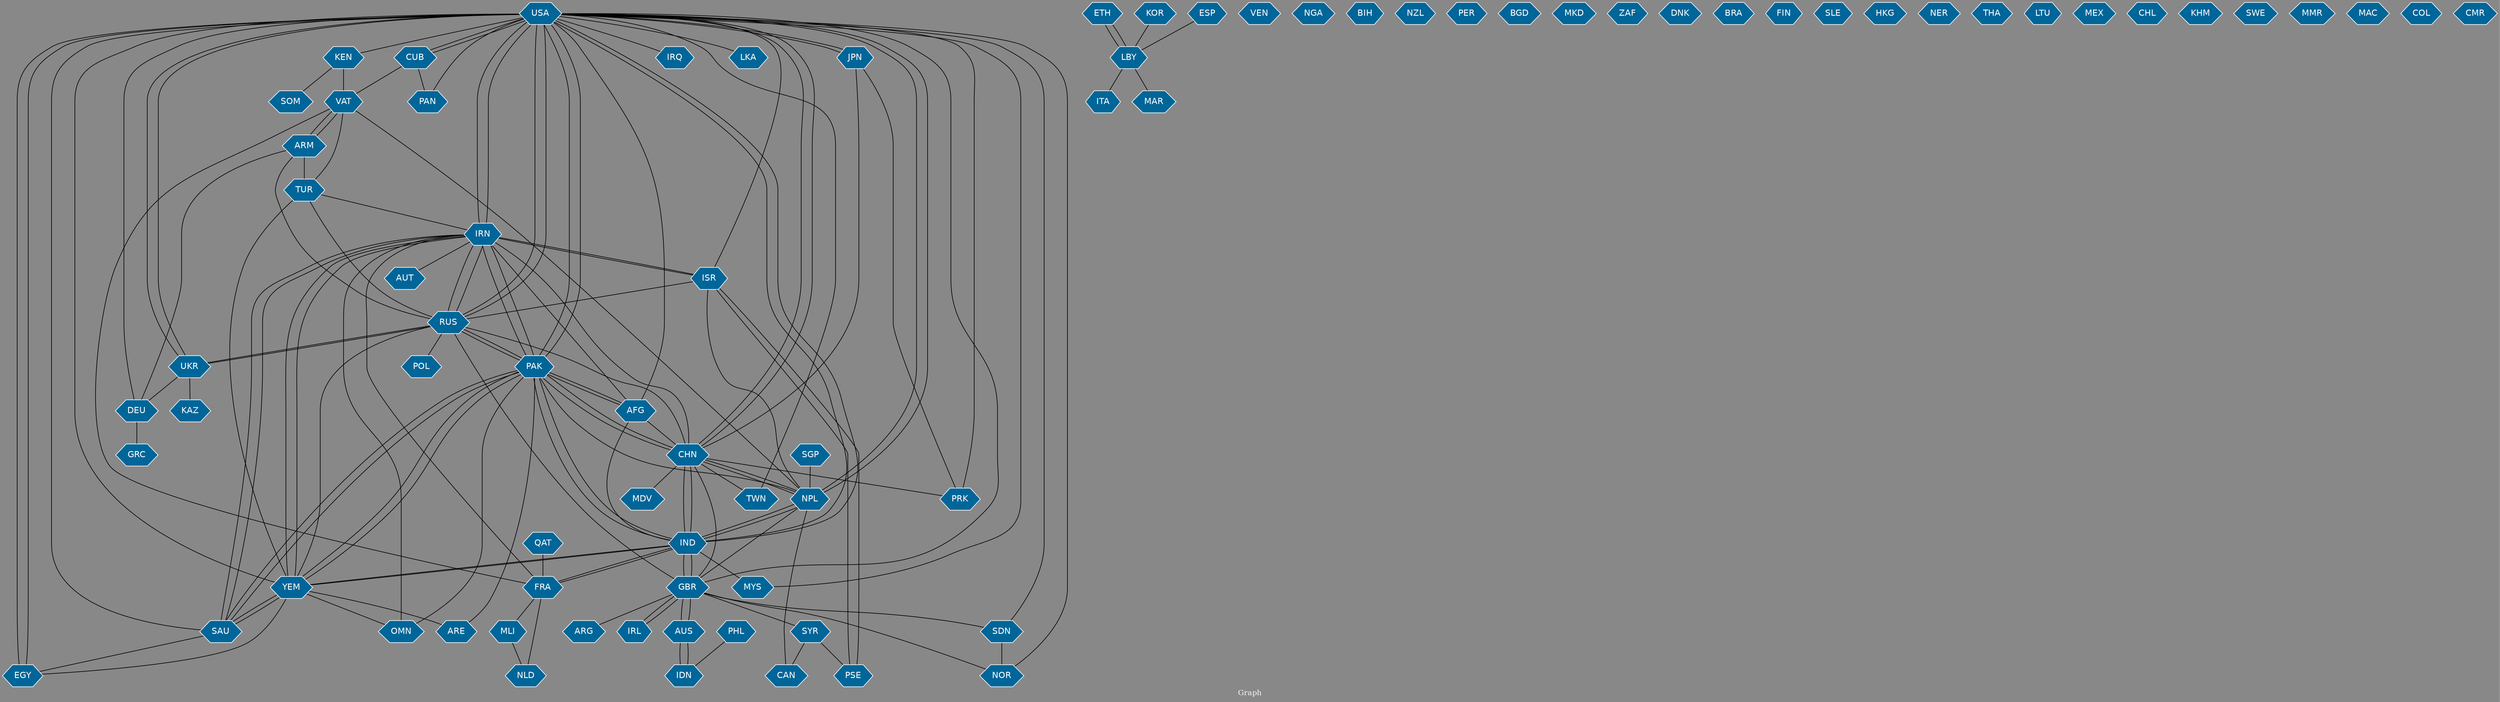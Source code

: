 // Countries together in item graph
graph {
	graph [bgcolor="#888888" fontcolor=white fontsize=12 label="Graph" outputorder=edgesfirst overlap=prism]
	node [color=white fillcolor="#006699" fontcolor=white fontname=Helvetica shape=hexagon style=filled]
	edge [arrowhead=open color=black fontcolor=white fontname=Courier fontsize=12]
		USA [label=USA]
		KEN [label=KEN]
		ETH [label=ETH]
		LBY [label=LBY]
		AFG [label=AFG]
		IRN [label=IRN]
		VEN [label=VEN]
		ISR [label=ISR]
		GBR [label=GBR]
		SYR [label=SYR]
		CAN [label=CAN]
		SAU [label=SAU]
		TUR [label=TUR]
		YEM [label=YEM]
		IRL [label=IRL]
		UKR [label=UKR]
		DEU [label=DEU]
		NPL [label=NPL]
		NGA [label=NGA]
		PAK [label=PAK]
		CHN [label=CHN]
		ITA [label=ITA]
		RUS [label=RUS]
		BIH [label=BIH]
		KOR [label=KOR]
		AUS [label=AUS]
		ESP [label=ESP]
		IND [label=IND]
		FRA [label=FRA]
		GRC [label=GRC]
		EGY [label=EGY]
		VAT [label=VAT]
		JPN [label=JPN]
		TWN [label=TWN]
		IDN [label=IDN]
		SGP [label=SGP]
		ARM [label=ARM]
		IRQ [label=IRQ]
		PSE [label=PSE]
		NZL [label=NZL]
		PER [label=PER]
		CUB [label=CUB]
		BGD [label=BGD]
		LKA [label=LKA]
		SDN [label=SDN]
		NOR [label=NOR]
		ARE [label=ARE]
		ARG [label=ARG]
		PAN [label=PAN]
		MAR [label=MAR]
		PRK [label=PRK]
		MKD [label=MKD]
		KAZ [label=KAZ]
		ZAF [label=ZAF]
		DNK [label=DNK]
		BRA [label=BRA]
		FIN [label=FIN]
		SLE [label=SLE]
		MDV [label=MDV]
		MYS [label=MYS]
		OMN [label=OMN]
		HKG [label=HKG]
		NER [label=NER]
		THA [label=THA]
		PHL [label=PHL]
		LTU [label=LTU]
		MEX [label=MEX]
		SOM [label=SOM]
		CHL [label=CHL]
		POL [label=POL]
		NLD [label=NLD]
		QAT [label=QAT]
		KHM [label=KHM]
		SWE [label=SWE]
		MMR [label=MMR]
		MAC [label=MAC]
		MLI [label=MLI]
		AUT [label=AUT]
		COL [label=COL]
		CMR [label=CMR]
			FRA -- NLD [weight=1]
			SAU -- EGY [weight=1]
			CUB -- PAN [weight=1]
			ETH -- LBY [weight=1]
			CHN -- NPL [weight=3]
			SDN -- NOR [weight=1]
			SAU -- YEM [weight=6]
			PAK -- ARE [weight=1]
			NPL -- PAK [weight=1]
			MYS -- USA [weight=1]
			ARM -- TUR [weight=2]
			VAT -- ARM [weight=1]
			VAT -- TUR [weight=2]
			MLI -- NLD [weight=1]
			FRA -- IND [weight=1]
			IRN -- SAU [weight=2]
			USA -- LKA [weight=1]
			IND -- MYS [weight=1]
			AFG -- USA [weight=2]
			IND -- GBR [weight=3]
			GBR -- ARG [weight=1]
			ISR -- IRN [weight=3]
			SYR -- CAN [weight=1]
			IRN -- ISR [weight=3]
			CHN -- PRK [weight=2]
			RUS -- IRN [weight=2]
			GBR -- CHN [weight=1]
			CHN -- MDV [weight=1]
			JPN -- CHN [weight=2]
			PAK -- CHN [weight=8]
			PAK -- IND [weight=2]
			FRA -- MLI [weight=1]
			YEM -- PAK [weight=4]
			PAK -- YEM [weight=1]
			ARM -- DEU [weight=1]
			USA -- UKR [weight=1]
			USA -- IRN [weight=10]
			ISR -- RUS [weight=1]
			CAN -- NPL [weight=1]
			JPN -- USA [weight=1]
			JPN -- PRK [weight=1]
			CHN -- USA [weight=5]
			YEM -- RUS [weight=1]
			ARM -- RUS [weight=1]
			KEN -- VAT [weight=1]
			EGY -- YEM [weight=1]
			SGP -- NPL [weight=1]
			IRN -- FRA [weight=2]
			PAK -- OMN [weight=1]
			IND -- USA [weight=4]
			CHN -- IND [weight=4]
			CHN -- TWN [weight=1]
			YEM -- IRN [weight=6]
			IRN -- AUT [weight=1]
			USA -- IRQ [weight=2]
			EGY -- USA [weight=2]
			TUR -- YEM [weight=1]
			GBR -- IND [weight=3]
			RUS -- POL [weight=1]
			RUS -- USA [weight=2]
			GBR -- IRL [weight=1]
			CUB -- VAT [weight=1]
			USA -- RUS [weight=5]
			PAK -- AFG [weight=1]
			PSE -- ISR [weight=3]
			KOR -- LBY [weight=1]
			ISR -- USA [weight=2]
			DEU -- GRC [weight=1]
			UKR -- USA [weight=1]
			KEN -- SOM [weight=2]
			ARM -- VAT [weight=1]
			VAT -- FRA [weight=1]
			USA -- NOR [weight=1]
			AUS -- IDN [weight=1]
			GBR -- AUS [weight=1]
			GBR -- SYR [weight=1]
			AUS -- GBR [weight=1]
			GBR -- SDN [weight=1]
			IRN -- RUS [weight=3]
			RUS -- GBR [weight=1]
			ISR -- PSE [weight=2]
			IND -- PAK [weight=3]
			PAK -- USA [weight=3]
			LBY -- MAR [weight=1]
			AFG -- IRN [weight=2]
			IRN -- CHN [weight=1]
			UKR -- KAZ [weight=1]
			USA -- NPL [weight=3]
			USA -- JPN [weight=3]
			IRL -- GBR [weight=1]
			USA -- PAN [weight=1]
			RUS -- UKR [weight=1]
			IRN -- USA [weight=7]
			SYR -- PSE [weight=2]
			ISR -- NPL [weight=1]
			IDN -- AUS [weight=1]
			GBR -- USA [weight=2]
			USA -- DEU [weight=1]
			YEM -- IND [weight=2]
			USA -- PAK [weight=3]
			SDN -- USA [weight=1]
			LBY -- ETH [weight=1]
			LBY -- ITA [weight=1]
			USA -- PRK [weight=2]
			NPL -- IND [weight=4]
			UKR -- DEU [weight=1]
			UKR -- RUS [weight=3]
			USA -- KEN [weight=2]
			GBR -- NOR [weight=1]
			USA -- EGY [weight=1]
			AFG -- CHN [weight=1]
			SAU -- IRN [weight=3]
			ESP -- LBY [weight=1]
			PAK -- IRN [weight=1]
			YEM -- OMN [weight=1]
			IRN -- OMN [weight=1]
			IRN -- YEM [weight=3]
			NPL -- VAT [weight=1]
			USA -- SAU [weight=1]
			USA -- IND [weight=3]
			YEM -- ARE [weight=1]
			PHL -- IDN [weight=1]
			AFG -- PAK [weight=1]
			SAU -- PAK [weight=1]
			PAK -- RUS [weight=1]
			YEM -- USA [weight=2]
			CHN -- RUS [weight=1]
			NPL -- CHN [weight=2]
			USA -- CUB [weight=4]
			IND -- YEM [weight=1]
			PAK -- SAU [weight=2]
			CUB -- USA [weight=9]
			USA -- TWN [weight=1]
			TUR -- IRN [weight=1]
			USA -- CHN [weight=6]
			QAT -- FRA [weight=1]
			IND -- CHN [weight=5]
			IRN -- PAK [weight=2]
			TUR -- RUS [weight=1]
			YEM -- SAU [weight=4]
			CHN -- PAK [weight=8]
			RUS -- PAK [weight=2]
			NPL -- USA [weight=2]
			IND -- FRA [weight=1]
			IND -- NPL [weight=7]
			IND -- AFG [weight=2]
			NPL -- GBR [weight=1]
}